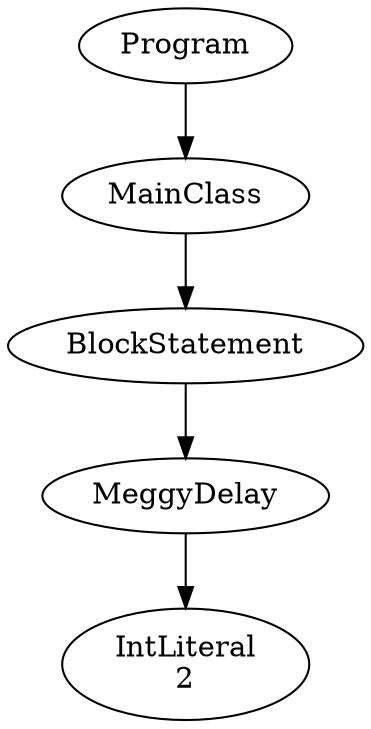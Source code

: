 digraph ASTGraph {
0 [ label="Program" ];
1 [ label="MainClass" ];
0 -> 1
2 [ label="BlockStatement" ];
1 -> 2
3 [ label="MeggyDelay" ];
2 -> 3
4 [ label="IntLiteral\n2" ];
3 -> 4
}
